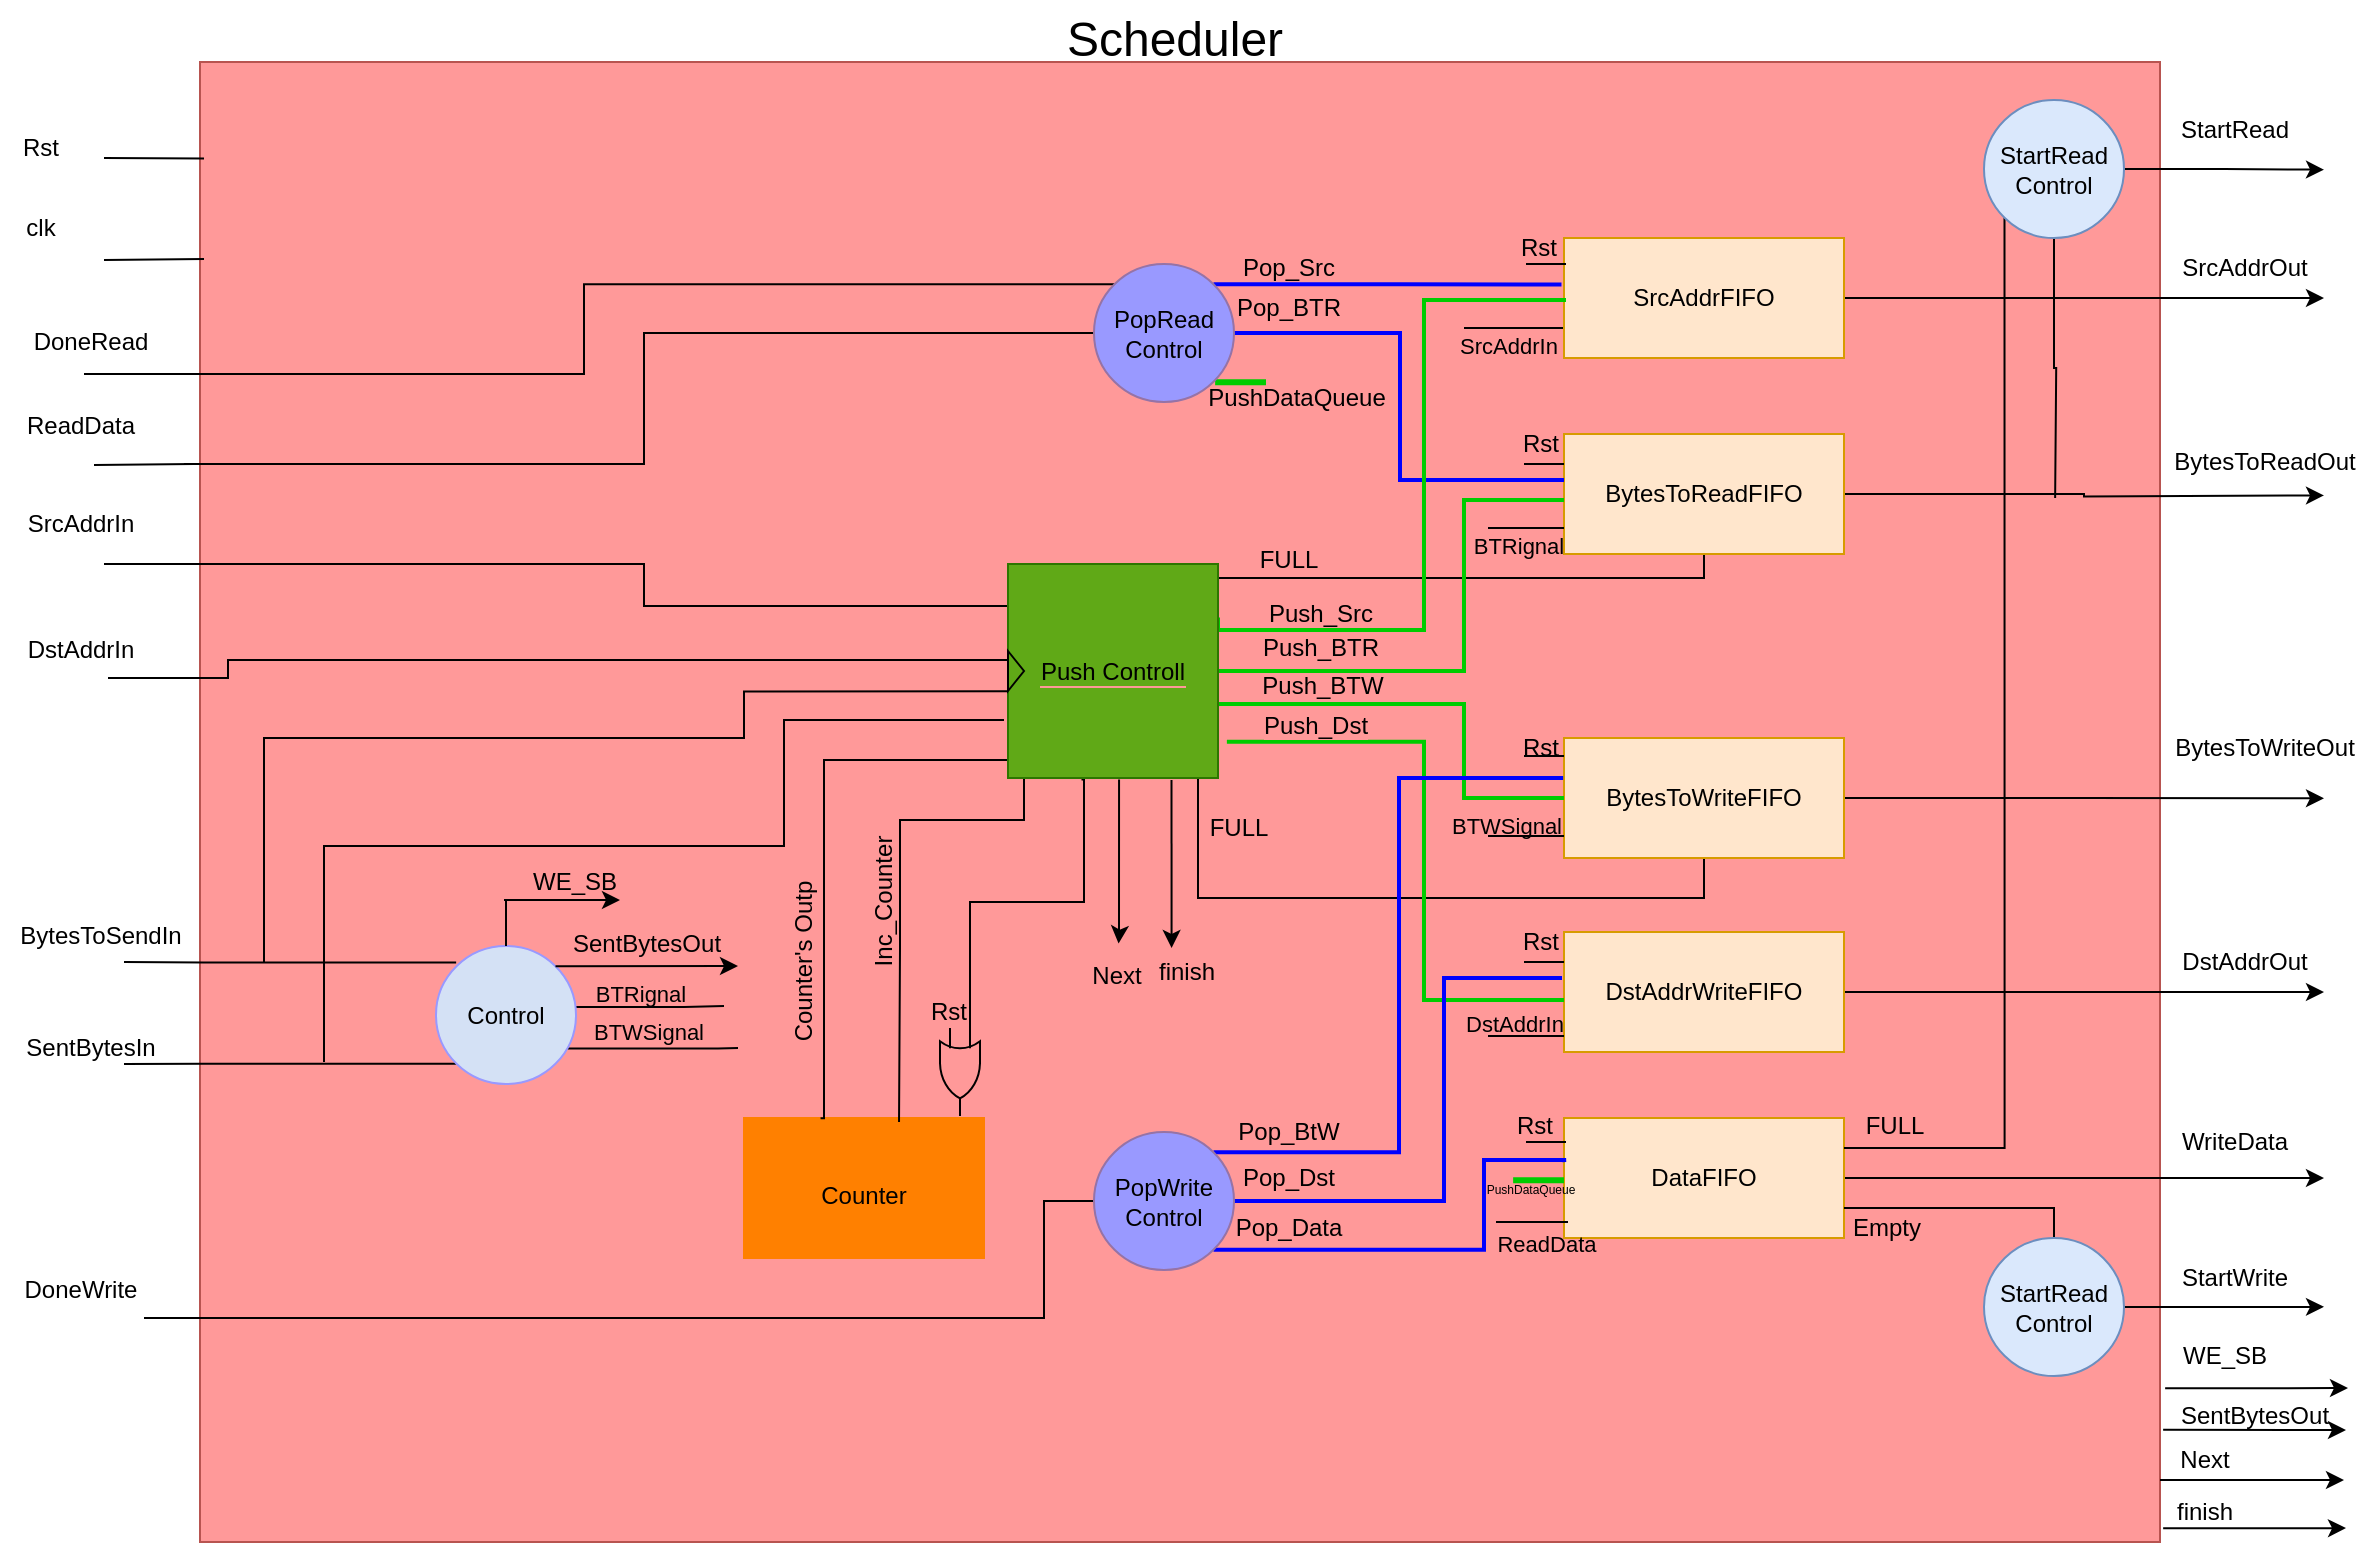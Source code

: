 <mxfile version="20.0.4" type="device"><diagram id="YXke1w_AVbXAVQJAVIRj" name="Page-1"><mxGraphModel dx="1730" dy="872" grid="1" gridSize="10" guides="1" tooltips="1" connect="1" arrows="1" fold="1" page="1" pageScale="1" pageWidth="827" pageHeight="1169" math="0" shadow="0"><root><mxCell id="0"/><mxCell id="1" parent="0"/><mxCell id="upogAvb-X7VFqYjR1FkG-8" value="&lt;font style=&quot;font-size: 24px;&quot;&gt;Scheduler&lt;/font&gt;" style="text;html=1;align=center;verticalAlign=middle;resizable=0;points=[];autosize=1;strokeColor=none;fillColor=none;" vertex="1" parent="1"><mxGeometry x="620" y="100" width="130" height="40" as="geometry"/></mxCell><mxCell id="upogAvb-X7VFqYjR1FkG-156" value="" style="rounded=0;whiteSpace=wrap;html=1;fontSize=12;fillColor=#FF9999;strokeColor=#b85450;" vertex="1" parent="1"><mxGeometry x="198" y="131" width="980" height="740" as="geometry"/></mxCell><mxCell id="upogAvb-X7VFqYjR1FkG-157" style="edgeStyle=orthogonalEdgeStyle;rounded=0;orthogonalLoop=1;jettySize=auto;html=1;exitX=0.5;exitY=1;exitDx=0;exitDy=0;entryX=0.693;entryY=0.026;entryDx=0;entryDy=0;fontSize=12;endArrow=none;endFill=0;entryPerimeter=0;" edge="1" parent="1" source="upogAvb-X7VFqYjR1FkG-159"><mxGeometry relative="1" as="geometry"><Array as="points"><mxPoint x="950" y="389"/><mxPoint x="699" y="389"/></Array><mxPoint x="699.3" y="392.314" as="targetPoint"/></mxGeometry></mxCell><mxCell id="upogAvb-X7VFqYjR1FkG-158" style="edgeStyle=orthogonalEdgeStyle;rounded=0;orthogonalLoop=1;jettySize=auto;html=1;exitX=1;exitY=0.5;exitDx=0;exitDy=0;fontSize=12;endArrow=classic;endFill=1;strokeColor=#000000;strokeWidth=1;" edge="1" parent="1" source="upogAvb-X7VFqYjR1FkG-159"><mxGeometry relative="1" as="geometry"><mxPoint x="1260" y="347.714" as="targetPoint"/></mxGeometry></mxCell><mxCell id="upogAvb-X7VFqYjR1FkG-159" value="BytesToReadFIFO" style="rounded=0;whiteSpace=wrap;html=1;fillColor=#ffe6cc;strokeColor=#d79b00;" vertex="1" parent="1"><mxGeometry x="880" y="317" width="140" height="60" as="geometry"/></mxCell><mxCell id="upogAvb-X7VFqYjR1FkG-160" style="edgeStyle=orthogonalEdgeStyle;rounded=0;orthogonalLoop=1;jettySize=auto;html=1;exitX=1;exitY=0.5;exitDx=0;exitDy=0;fontSize=12;endArrow=classic;endFill=1;strokeColor=#000000;strokeWidth=1;" edge="1" parent="1" source="upogAvb-X7VFqYjR1FkG-161"><mxGeometry relative="1" as="geometry"><mxPoint x="1260" y="249" as="targetPoint"/></mxGeometry></mxCell><mxCell id="upogAvb-X7VFqYjR1FkG-310" style="edgeStyle=orthogonalEdgeStyle;rounded=0;orthogonalLoop=1;jettySize=auto;html=1;exitX=0;exitY=0.75;exitDx=0;exitDy=0;fontSize=6;fontColor=#000000;endArrow=none;endFill=0;strokeColor=#000000;strokeWidth=1;" edge="1" parent="1" source="upogAvb-X7VFqYjR1FkG-161"><mxGeometry relative="1" as="geometry"><mxPoint x="830" y="264" as="targetPoint"/><Array as="points"><mxPoint x="830" y="264"/></Array></mxGeometry></mxCell><mxCell id="upogAvb-X7VFqYjR1FkG-161" value="SrcAddrFIFO" style="rounded=0;whiteSpace=wrap;html=1;fillColor=#ffe6cc;strokeColor=#d79b00;" vertex="1" parent="1"><mxGeometry x="880" y="219" width="140" height="60" as="geometry"/></mxCell><mxCell id="upogAvb-X7VFqYjR1FkG-162" style="edgeStyle=orthogonalEdgeStyle;rounded=0;orthogonalLoop=1;jettySize=auto;html=1;exitX=1;exitY=0.5;exitDx=0;exitDy=0;fontSize=12;endArrow=classic;endFill=1;strokeColor=#000000;strokeWidth=1;" edge="1" parent="1" source="upogAvb-X7VFqYjR1FkG-163"><mxGeometry relative="1" as="geometry"><mxPoint x="1260" y="596" as="targetPoint"/></mxGeometry></mxCell><mxCell id="upogAvb-X7VFqYjR1FkG-163" value="DstAddrWriteFIFO" style="rounded=0;whiteSpace=wrap;html=1;fillColor=#ffe6cc;strokeColor=#d79b00;" vertex="1" parent="1"><mxGeometry x="880" y="566" width="140" height="60" as="geometry"/></mxCell><mxCell id="upogAvb-X7VFqYjR1FkG-164" style="edgeStyle=orthogonalEdgeStyle;rounded=0;orthogonalLoop=1;jettySize=auto;html=1;exitX=0.5;exitY=1;exitDx=0;exitDy=0;entryX=0.67;entryY=0.976;entryDx=0;entryDy=0;entryPerimeter=0;fontSize=12;endArrow=none;endFill=0;" edge="1" parent="1" source="upogAvb-X7VFqYjR1FkG-166"><mxGeometry relative="1" as="geometry"><Array as="points"><mxPoint x="950" y="549"/><mxPoint x="697" y="549"/></Array><mxPoint x="697" y="476.864" as="targetPoint"/></mxGeometry></mxCell><mxCell id="upogAvb-X7VFqYjR1FkG-165" style="edgeStyle=orthogonalEdgeStyle;rounded=0;orthogonalLoop=1;jettySize=auto;html=1;exitX=1;exitY=0.5;exitDx=0;exitDy=0;fontSize=12;endArrow=classic;endFill=1;strokeColor=#000000;strokeWidth=1;" edge="1" parent="1" source="upogAvb-X7VFqYjR1FkG-166"><mxGeometry relative="1" as="geometry"><mxPoint x="1260" y="499.143" as="targetPoint"/></mxGeometry></mxCell><mxCell id="upogAvb-X7VFqYjR1FkG-166" value="BytesToWriteFIFO" style="rounded=0;whiteSpace=wrap;html=1;fillColor=#ffe6cc;strokeColor=#d79b00;" vertex="1" parent="1"><mxGeometry x="880" y="469" width="140" height="60" as="geometry"/></mxCell><mxCell id="upogAvb-X7VFqYjR1FkG-167" style="edgeStyle=orthogonalEdgeStyle;rounded=0;orthogonalLoop=1;jettySize=auto;html=1;fontSize=12;endArrow=none;endFill=0;exitX=0;exitY=0.5;exitDx=0;exitDy=0;" edge="1" parent="1" source="upogAvb-X7VFqYjR1FkG-215"><mxGeometry relative="1" as="geometry"><mxPoint x="190.0" y="332" as="targetPoint"/><mxPoint x="612" y="458" as="sourcePoint"/><Array as="points"><mxPoint x="420" y="267"/><mxPoint x="420" y="332"/></Array></mxGeometry></mxCell><mxCell id="upogAvb-X7VFqYjR1FkG-168" style="edgeStyle=orthogonalEdgeStyle;rounded=0;orthogonalLoop=1;jettySize=auto;html=1;exitX=1;exitY=0.5;exitDx=0;exitDy=0;fontSize=12;endArrow=classic;endFill=1;strokeColor=#000000;strokeWidth=1;" edge="1" parent="1" source="upogAvb-X7VFqYjR1FkG-169"><mxGeometry relative="1" as="geometry"><mxPoint x="1260" y="689" as="targetPoint"/></mxGeometry></mxCell><mxCell id="upogAvb-X7VFqYjR1FkG-169" value="DataFIFO" style="rounded=0;whiteSpace=wrap;html=1;fillColor=#ffe6cc;strokeColor=#d79b00;" vertex="1" parent="1"><mxGeometry x="880" y="659" width="140" height="60" as="geometry"/></mxCell><mxCell id="upogAvb-X7VFqYjR1FkG-171" value="&lt;font style=&quot;font-size: 12px;&quot;&gt;Counter&lt;/font&gt;" style="rounded=0;whiteSpace=wrap;html=1;fontSize=24;strokeColor=#FF8000;fillColor=#FF8000;" vertex="1" parent="1"><mxGeometry x="470" y="659" width="120" height="70" as="geometry"/></mxCell><mxCell id="upogAvb-X7VFqYjR1FkG-172" value="" style="endArrow=none;html=1;rounded=0;fontSize=12;" edge="1" parent="1"><mxGeometry width="50" height="50" relative="1" as="geometry"><mxPoint x="860.0" y="332" as="sourcePoint"/><mxPoint x="880.0" y="332" as="targetPoint"/></mxGeometry></mxCell><mxCell id="upogAvb-X7VFqYjR1FkG-173" value="Rst" style="text;html=1;align=center;verticalAlign=middle;resizable=0;points=[];autosize=1;strokeColor=none;fillColor=none;fontSize=12;" vertex="1" parent="1"><mxGeometry x="848" y="307" width="40" height="30" as="geometry"/></mxCell><mxCell id="upogAvb-X7VFqYjR1FkG-174" value="" style="endArrow=none;html=1;rounded=0;fontSize=12;" edge="1" parent="1"><mxGeometry width="50" height="50" relative="1" as="geometry"><mxPoint x="861" y="232.0" as="sourcePoint"/><mxPoint x="881" y="232.0" as="targetPoint"/></mxGeometry></mxCell><mxCell id="upogAvb-X7VFqYjR1FkG-175" value="Rst" style="text;html=1;align=center;verticalAlign=middle;resizable=0;points=[];autosize=1;strokeColor=none;fillColor=none;fontSize=12;" vertex="1" parent="1"><mxGeometry x="847" y="209" width="40" height="30" as="geometry"/></mxCell><mxCell id="upogAvb-X7VFqYjR1FkG-176" value="" style="endArrow=none;html=1;rounded=0;fontSize=12;" edge="1" parent="1"><mxGeometry width="50" height="50" relative="1" as="geometry"><mxPoint x="860.0" y="581" as="sourcePoint"/><mxPoint x="880.0" y="581" as="targetPoint"/></mxGeometry></mxCell><mxCell id="upogAvb-X7VFqYjR1FkG-177" value="Rst" style="text;html=1;align=center;verticalAlign=middle;resizable=0;points=[];autosize=1;strokeColor=none;fillColor=none;fontSize=12;" vertex="1" parent="1"><mxGeometry x="848" y="556" width="40" height="30" as="geometry"/></mxCell><mxCell id="upogAvb-X7VFqYjR1FkG-178" value="" style="endArrow=none;html=1;rounded=0;fontSize=12;" edge="1" parent="1"><mxGeometry width="50" height="50" relative="1" as="geometry"><mxPoint x="860.0" y="478" as="sourcePoint"/><mxPoint x="880.0" y="478" as="targetPoint"/></mxGeometry></mxCell><mxCell id="upogAvb-X7VFqYjR1FkG-179" value="Rst" style="text;html=1;align=center;verticalAlign=middle;resizable=0;points=[];autosize=1;strokeColor=none;fillColor=none;fontSize=12;" vertex="1" parent="1"><mxGeometry x="848" y="459" width="40" height="30" as="geometry"/></mxCell><mxCell id="upogAvb-X7VFqYjR1FkG-180" value="Rst" style="text;html=1;align=center;verticalAlign=middle;resizable=0;points=[];autosize=1;strokeColor=none;fillColor=none;fontSize=12;" vertex="1" parent="1"><mxGeometry x="845" y="648" width="40" height="30" as="geometry"/></mxCell><mxCell id="upogAvb-X7VFqYjR1FkG-182" value="Rst" style="text;html=1;align=center;verticalAlign=middle;resizable=0;points=[];autosize=1;strokeColor=none;fillColor=none;fontSize=12;" vertex="1" parent="1"><mxGeometry x="552" y="591" width="40" height="30" as="geometry"/></mxCell><mxCell id="upogAvb-X7VFqYjR1FkG-183" value="" style="endArrow=none;html=1;rounded=0;fontSize=12;entryX=0;entryY=0.065;entryDx=0;entryDy=0;entryPerimeter=0;" edge="1" parent="1"><mxGeometry width="50" height="50" relative="1" as="geometry"><mxPoint x="150.0" y="179" as="sourcePoint"/><mxPoint x="200.0" y="179.3" as="targetPoint"/></mxGeometry></mxCell><mxCell id="upogAvb-X7VFqYjR1FkG-184" value="Rst" style="text;html=1;align=center;verticalAlign=middle;resizable=0;points=[];autosize=1;strokeColor=none;fillColor=none;fontSize=12;" vertex="1" parent="1"><mxGeometry x="98" y="159" width="40" height="30" as="geometry"/></mxCell><mxCell id="upogAvb-X7VFqYjR1FkG-185" value="" style="endArrow=none;html=1;rounded=0;fontSize=12;entryX=0;entryY=0.146;entryDx=0;entryDy=0;entryPerimeter=0;" edge="1" parent="1"><mxGeometry width="50" height="50" relative="1" as="geometry"><mxPoint x="150.0" y="230.0" as="sourcePoint"/><mxPoint x="200.0" y="229.52" as="targetPoint"/></mxGeometry></mxCell><mxCell id="upogAvb-X7VFqYjR1FkG-186" value="clk" style="text;html=1;align=center;verticalAlign=middle;resizable=0;points=[];autosize=1;strokeColor=none;fillColor=none;fontSize=12;" vertex="1" parent="1"><mxGeometry x="98" y="199" width="40" height="30" as="geometry"/></mxCell><mxCell id="upogAvb-X7VFqYjR1FkG-187" value="SrcAddrIn" style="text;html=1;align=center;verticalAlign=middle;resizable=0;points=[];autosize=1;strokeColor=none;fillColor=none;fontSize=12;" vertex="1" parent="1"><mxGeometry x="98" y="347" width="80" height="30" as="geometry"/></mxCell><mxCell id="upogAvb-X7VFqYjR1FkG-188" value="" style="endArrow=none;html=1;rounded=0;fontSize=12;" edge="1" parent="1"><mxGeometry width="50" height="50" relative="1" as="geometry"><mxPoint x="152" y="439" as="sourcePoint"/><mxPoint x="210.0" y="439" as="targetPoint"/></mxGeometry></mxCell><mxCell id="upogAvb-X7VFqYjR1FkG-189" value="DstAddrIn&lt;span style=&quot;color: rgba(0, 0, 0, 0); font-family: monospace; font-size: 0px; text-align: start;&quot;&gt;%3CmxGraphModel%3E%3Croot%3E%3CmxCell%20id%3D%220%22%2F%3E%3CmxCell%20id%3D%221%22%20parent%3D%220%22%2F%3E%3CmxCell%20id%3D%222%22%20value%3D%22%22%20style%3D%22endArrow%3Dnone%3Bhtml%3D1%3Brounded%3D0%3BfontSize%3D12%3BentryX%3D0%3BentryY%3D0.146%3BentryDx%3D0%3BentryDy%3D0%3BentryPerimeter%3D0%3B%22%20edge%3D%221%22%20parent%3D%221%22%3E%3CmxGeometry%20width%3D%2250%22%20height%3D%2250%22%20relative%3D%221%22%20as%3D%22geometry%22%3E%3CmxPoint%20x%3D%22170%22%20y%3D%22231%22%20as%3D%22sourcePoint%22%2F%3E%3CmxPoint%20x%3D%22220%22%20y%3D%22230.52%22%20as%3D%22targetPoint%22%2F%3E%3C%2FmxGeometry%3E%3C%2FmxCell%3E%3CmxCell%20id%3D%223%22%20value%3D%22clk%22%20style%3D%22text%3Bhtml%3D1%3Balign%3Dcenter%3BverticalAlign%3Dmiddle%3Bresizable%3D0%3Bpoints%3D%5B%5D%3Bautosize%3D1%3BstrokeColor%3Dnone%3BfillColor%3Dnone%3BfontSize%3D12%3B%22%20vertex%3D%221%22%20parent%3D%221%22%3E%3CmxGeometry%20x%3D%22170%22%20y%3D%22200%22%20width%3D%2240%22%20height%3D%2230%22%20as%3D%22geometry%22%2F%3E%3C%2FmxCell%3E%3C%2Froot%3E%3C%2FmxGraphModel%3E&lt;/span&gt;" style="text;html=1;align=center;verticalAlign=middle;resizable=0;points=[];autosize=1;strokeColor=none;fillColor=none;fontSize=12;" vertex="1" parent="1"><mxGeometry x="98" y="409.5" width="80" height="30" as="geometry"/></mxCell><mxCell id="upogAvb-X7VFqYjR1FkG-191" value="BytesToSendIn" style="text;html=1;align=center;verticalAlign=middle;resizable=0;points=[];autosize=1;strokeColor=none;fillColor=none;fontSize=12;" vertex="1" parent="1"><mxGeometry x="98" y="553" width="100" height="30" as="geometry"/></mxCell><mxCell id="upogAvb-X7VFqYjR1FkG-192" value="SentBytesIn" style="text;html=1;align=center;verticalAlign=middle;resizable=0;points=[];autosize=1;strokeColor=none;fillColor=none;fontSize=12;" vertex="1" parent="1"><mxGeometry x="98" y="609" width="90" height="30" as="geometry"/></mxCell><mxCell id="upogAvb-X7VFqYjR1FkG-193" value="ReadData" style="text;html=1;align=center;verticalAlign=middle;resizable=0;points=[];autosize=1;strokeColor=none;fillColor=none;fontSize=12;" vertex="1" parent="1"><mxGeometry x="98" y="297.5" width="80" height="30" as="geometry"/></mxCell><mxCell id="upogAvb-X7VFqYjR1FkG-194" value="" style="endArrow=none;html=1;rounded=0;fontSize=12;entryX=0;entryY=0.146;entryDx=0;entryDy=0;entryPerimeter=0;" edge="1" parent="1"><mxGeometry width="50" height="50" relative="1" as="geometry"><mxPoint x="145.0" y="332.48" as="sourcePoint"/><mxPoint x="195.0" y="332" as="targetPoint"/></mxGeometry></mxCell><mxCell id="upogAvb-X7VFqYjR1FkG-195" value="DoneRead" style="text;html=1;align=center;verticalAlign=middle;resizable=0;points=[];autosize=1;strokeColor=none;fillColor=none;fontSize=12;" vertex="1" parent="1"><mxGeometry x="103" y="255.5" width="80" height="30" as="geometry"/></mxCell><mxCell id="upogAvb-X7VFqYjR1FkG-196" value="DoneWrite" style="text;html=1;align=center;verticalAlign=middle;resizable=0;points=[];autosize=1;strokeColor=none;fillColor=none;fontSize=12;" vertex="1" parent="1"><mxGeometry x="98" y="730" width="80" height="30" as="geometry"/></mxCell><mxCell id="upogAvb-X7VFqYjR1FkG-197" style="edgeStyle=orthogonalEdgeStyle;rounded=0;orthogonalLoop=1;jettySize=auto;html=1;exitX=0;exitY=0;exitDx=0;exitDy=0;fontSize=12;endArrow=none;endFill=0;" edge="1" parent="1"><mxGeometry relative="1" as="geometry"><mxPoint x="326.071" y="581.284" as="sourcePoint"/><mxPoint x="160.0" y="581" as="targetPoint"/><Array as="points"><mxPoint x="200" y="581"/></Array></mxGeometry></mxCell><mxCell id="upogAvb-X7VFqYjR1FkG-198" style="edgeStyle=orthogonalEdgeStyle;rounded=0;orthogonalLoop=1;jettySize=auto;html=1;exitX=0;exitY=1;exitDx=0;exitDy=0;fontSize=12;endArrow=none;endFill=0;" edge="1" parent="1" source="upogAvb-X7VFqYjR1FkG-203"><mxGeometry relative="1" as="geometry"><mxPoint x="326.071" y="629.716" as="sourcePoint"/><mxPoint x="160.0" y="632" as="targetPoint"/><Array as="points"><mxPoint x="200" y="632"/></Array></mxGeometry></mxCell><mxCell id="upogAvb-X7VFqYjR1FkG-199" style="edgeStyle=orthogonalEdgeStyle;rounded=0;orthogonalLoop=1;jettySize=auto;html=1;exitX=0.35;exitY=1.007;exitDx=0;exitDy=0;entryX=0;entryY=0.25;entryDx=0;entryDy=0;entryPerimeter=0;fontSize=12;endArrow=none;endFill=0;exitPerimeter=0;" edge="1" parent="1" source="upogAvb-X7VFqYjR1FkG-285" target="upogAvb-X7VFqYjR1FkG-204"><mxGeometry relative="1" as="geometry"><Array as="points"><mxPoint x="640" y="490"/><mxPoint x="640" y="551"/><mxPoint x="583" y="551"/></Array></mxGeometry></mxCell><mxCell id="upogAvb-X7VFqYjR1FkG-317" style="edgeStyle=orthogonalEdgeStyle;rounded=0;orthogonalLoop=1;jettySize=auto;html=1;exitX=1;exitY=0.5;exitDx=0;exitDy=0;fontSize=6;fontColor=#000000;endArrow=none;endFill=0;strokeColor=#000000;strokeWidth=1;" edge="1" parent="1"><mxGeometry relative="1" as="geometry"><mxPoint x="460" y="603" as="targetPoint"/><mxPoint x="386.0" y="603.5" as="sourcePoint"/><Array as="points"><mxPoint x="440" y="603"/><mxPoint x="440" y="603"/></Array></mxGeometry></mxCell><mxCell id="upogAvb-X7VFqYjR1FkG-318" style="edgeStyle=orthogonalEdgeStyle;rounded=0;orthogonalLoop=1;jettySize=auto;html=1;exitX=0.981;exitY=0.743;exitDx=0;exitDy=0;fontSize=6;fontColor=#000000;endArrow=none;endFill=0;strokeColor=#000000;strokeWidth=1;exitPerimeter=0;" edge="1" parent="1"><mxGeometry relative="1" as="geometry"><mxPoint x="467" y="624" as="targetPoint"/><mxPoint x="381.67" y="624.267" as="sourcePoint"/><Array as="points"><mxPoint x="457" y="624"/></Array></mxGeometry></mxCell><mxCell id="upogAvb-X7VFqYjR1FkG-203" value="Control" style="ellipse;whiteSpace=wrap;html=1;fontSize=12;fillColor=#D4E1F5;strokeColor=#9999FF;" vertex="1" parent="1"><mxGeometry x="316" y="573" width="70" height="69" as="geometry"/></mxCell><mxCell id="upogAvb-X7VFqYjR1FkG-204" value="" style="verticalLabelPosition=bottom;shadow=0;dashed=0;align=center;html=1;verticalAlign=top;shape=mxgraph.electrical.logic_gates.logic_gate;operation=or;fontSize=12;fillColor=none;rotation=90;" vertex="1" parent="1"><mxGeometry x="556" y="626" width="44" height="20" as="geometry"/></mxCell><mxCell id="upogAvb-X7VFqYjR1FkG-205" style="edgeStyle=orthogonalEdgeStyle;rounded=0;orthogonalLoop=1;jettySize=auto;html=1;exitX=1;exitY=0;exitDx=0;exitDy=0;fontSize=12;endArrow=classic;endFill=1;" edge="1" parent="1" source="upogAvb-X7VFqYjR1FkG-203"><mxGeometry relative="1" as="geometry"><mxPoint x="467" y="583" as="targetPoint"/><Array as="points"><mxPoint x="467" y="583"/></Array></mxGeometry></mxCell><mxCell id="upogAvb-X7VFqYjR1FkG-208" value="SentBytesOut" style="text;html=1;align=center;verticalAlign=middle;resizable=0;points=[];autosize=1;strokeColor=none;fillColor=none;fontSize=12;" vertex="1" parent="1"><mxGeometry x="371" y="557" width="100" height="30" as="geometry"/></mxCell><mxCell id="upogAvb-X7VFqYjR1FkG-210" value="" style="endArrow=none;html=1;rounded=0;fontSize=12;" edge="1" parent="1"><mxGeometry width="50" height="50" relative="1" as="geometry"><mxPoint x="861" y="671" as="sourcePoint"/><mxPoint x="881" y="671" as="targetPoint"/></mxGeometry></mxCell><mxCell id="upogAvb-X7VFqYjR1FkG-211" style="edgeStyle=orthogonalEdgeStyle;rounded=0;orthogonalLoop=1;jettySize=auto;html=1;exitX=0;exitY=0;exitDx=0;exitDy=0;fontSize=12;endArrow=none;endFill=0;" edge="1" parent="1" source="upogAvb-X7VFqYjR1FkG-215"><mxGeometry relative="1" as="geometry"><Array as="points"><mxPoint x="390" y="242"/><mxPoint x="390" y="287"/></Array><mxPoint x="140" y="287" as="targetPoint"/></mxGeometry></mxCell><mxCell id="upogAvb-X7VFqYjR1FkG-212" style="edgeStyle=orthogonalEdgeStyle;rounded=0;orthogonalLoop=1;jettySize=auto;html=1;exitX=1;exitY=0;exitDx=0;exitDy=0;entryX=-0.009;entryY=0.387;entryDx=0;entryDy=0;entryPerimeter=0;fontSize=12;endArrow=none;endFill=0;strokeColor=#0000FF;strokeWidth=2;" edge="1" parent="1" source="upogAvb-X7VFqYjR1FkG-215" target="upogAvb-X7VFqYjR1FkG-161"><mxGeometry relative="1" as="geometry"/></mxCell><mxCell id="upogAvb-X7VFqYjR1FkG-213" style="edgeStyle=orthogonalEdgeStyle;rounded=0;orthogonalLoop=1;jettySize=auto;html=1;exitX=1;exitY=0.5;exitDx=0;exitDy=0;fontSize=12;endArrow=none;endFill=0;strokeColor=#0000FF;strokeWidth=2;" edge="1" parent="1" source="upogAvb-X7VFqYjR1FkG-215"><mxGeometry relative="1" as="geometry"><mxPoint x="880" y="340" as="targetPoint"/><Array as="points"><mxPoint x="798" y="266"/><mxPoint x="798" y="340"/><mxPoint x="880" y="340"/></Array></mxGeometry></mxCell><mxCell id="upogAvb-X7VFqYjR1FkG-214" style="edgeStyle=orthogonalEdgeStyle;rounded=0;orthogonalLoop=1;jettySize=auto;html=1;exitX=1;exitY=1;exitDx=0;exitDy=0;fontSize=12;endArrow=none;endFill=0;strokeWidth=3;strokeColor=#00CC00;" edge="1" parent="1"><mxGeometry relative="1" as="geometry"><mxPoint x="731" y="291" as="targetPoint"/><mxPoint x="705.57" y="291.07" as="sourcePoint"/></mxGeometry></mxCell><mxCell id="upogAvb-X7VFqYjR1FkG-215" value="PopRead&lt;br&gt;Control" style="ellipse;whiteSpace=wrap;html=1;fontSize=12;fillColor=#9999FF;strokeColor=#9673a6;" vertex="1" parent="1"><mxGeometry x="645" y="232" width="70" height="69" as="geometry"/></mxCell><mxCell id="upogAvb-X7VFqYjR1FkG-216" value="PushDataQueue" style="text;html=1;align=center;verticalAlign=middle;resizable=0;points=[];autosize=1;strokeColor=none;fillColor=none;fontSize=12;" vertex="1" parent="1"><mxGeometry x="691" y="284" width="110" height="30" as="geometry"/></mxCell><mxCell id="upogAvb-X7VFqYjR1FkG-217" value="Pop_Src" style="text;html=1;align=center;verticalAlign=middle;resizable=0;points=[];autosize=1;strokeColor=none;fillColor=none;fontSize=12;" vertex="1" parent="1"><mxGeometry x="707" y="219" width="70" height="30" as="geometry"/></mxCell><mxCell id="upogAvb-X7VFqYjR1FkG-218" value="Pop_BTR" style="text;html=1;align=center;verticalAlign=middle;resizable=0;points=[];autosize=1;strokeColor=none;fillColor=none;fontSize=12;" vertex="1" parent="1"><mxGeometry x="702" y="239" width="80" height="30" as="geometry"/></mxCell><mxCell id="upogAvb-X7VFqYjR1FkG-219" style="edgeStyle=orthogonalEdgeStyle;rounded=0;orthogonalLoop=1;jettySize=auto;html=1;exitX=0.015;exitY=0.181;exitDx=0;exitDy=0;fontSize=12;endArrow=none;endFill=0;exitPerimeter=0;" edge="1" parent="1" source="upogAvb-X7VFqYjR1FkG-285"><mxGeometry relative="1" as="geometry"><mxPoint x="150.0" y="382" as="targetPoint"/><Array as="points"><mxPoint x="674" y="403"/><mxPoint x="420" y="403"/><mxPoint x="420" y="382"/></Array><mxPoint x="644.464" y="403.195" as="sourcePoint"/></mxGeometry></mxCell><mxCell id="upogAvb-X7VFqYjR1FkG-220" style="edgeStyle=orthogonalEdgeStyle;rounded=0;orthogonalLoop=1;jettySize=auto;html=1;fontSize=12;endArrow=none;endFill=0;" edge="1" parent="1"><mxGeometry relative="1" as="geometry"><mxPoint x="210" y="439" as="targetPoint"/><mxPoint x="602" y="430" as="sourcePoint"/><Array as="points"><mxPoint x="602" y="430"/><mxPoint x="212" y="430"/></Array></mxGeometry></mxCell><mxCell id="upogAvb-X7VFqYjR1FkG-221" style="edgeStyle=orthogonalEdgeStyle;rounded=0;orthogonalLoop=1;jettySize=auto;html=1;exitX=0.006;exitY=0.595;exitDx=0;exitDy=0;fontSize=12;endArrow=none;endFill=0;exitPerimeter=0;" edge="1" parent="1" source="upogAvb-X7VFqYjR1FkG-285"><mxGeometry relative="1" as="geometry"><mxPoint x="230.0" y="581" as="targetPoint"/><mxPoint x="630.7" y="447.138" as="sourcePoint"/><Array as="points"><mxPoint x="470" y="446"/><mxPoint x="470" y="469"/><mxPoint x="230" y="469"/></Array></mxGeometry></mxCell><mxCell id="upogAvb-X7VFqYjR1FkG-222" style="edgeStyle=orthogonalEdgeStyle;rounded=0;orthogonalLoop=1;jettySize=auto;html=1;fontSize=12;endArrow=none;endFill=0;" edge="1" parent="1"><mxGeometry relative="1" as="geometry"><mxPoint x="260.0" y="631" as="targetPoint"/><mxPoint x="600" y="460" as="sourcePoint"/><Array as="points"><mxPoint x="490" y="460"/><mxPoint x="490" y="523"/><mxPoint x="260" y="523"/></Array></mxGeometry></mxCell><mxCell id="upogAvb-X7VFqYjR1FkG-223" style="edgeStyle=orthogonalEdgeStyle;rounded=0;orthogonalLoop=1;jettySize=auto;html=1;exitX=1;exitY=0.25;exitDx=0;exitDy=0;entryX=0;entryY=0.5;entryDx=0;entryDy=0;fontSize=12;endArrow=none;endFill=0;fillColor=#cdeb8b;strokeColor=#00CC00;strokeWidth=2;" edge="1" parent="1" source="upogAvb-X7VFqYjR1FkG-285" target="upogAvb-X7VFqYjR1FkG-161"><mxGeometry relative="1" as="geometry"><Array as="points"><mxPoint x="707" y="415"/><mxPoint x="810" y="415"/><mxPoint x="810" y="250"/><mxPoint x="880" y="250"/></Array><mxPoint x="726.7" y="415.187" as="sourcePoint"/></mxGeometry></mxCell><mxCell id="upogAvb-X7VFqYjR1FkG-224" style="edgeStyle=orthogonalEdgeStyle;rounded=0;orthogonalLoop=1;jettySize=auto;html=1;exitX=1;exitY=0.5;exitDx=0;exitDy=0;fontSize=12;endArrow=none;endFill=0;fillColor=#cdeb8b;strokeColor=#00CC00;strokeWidth=2;" edge="1" parent="1" source="upogAvb-X7VFqYjR1FkG-285"><mxGeometry relative="1" as="geometry"><Array as="points"><mxPoint x="830" y="436"/><mxPoint x="830" y="350"/><mxPoint x="880" y="350"/></Array><mxPoint x="730.0" y="434.5" as="sourcePoint"/><mxPoint x="880" y="350" as="targetPoint"/></mxGeometry></mxCell><mxCell id="upogAvb-X7VFqYjR1FkG-225" style="edgeStyle=orthogonalEdgeStyle;rounded=0;orthogonalLoop=1;jettySize=auto;html=1;exitX=1.004;exitY=0.664;exitDx=0;exitDy=0;entryX=0;entryY=0.5;entryDx=0;entryDy=0;fontSize=12;endArrow=none;endFill=0;exitPerimeter=0;fillColor=#cdeb8b;strokeColor=#00CC00;strokeWidth=2;" edge="1" parent="1" target="upogAvb-X7VFqYjR1FkG-166" source="upogAvb-X7VFqYjR1FkG-285"><mxGeometry relative="1" as="geometry"><mxPoint x="724.6" y="451.687" as="sourcePoint"/><mxPoint x="879" y="491" as="targetPoint"/><Array as="points"><mxPoint x="707" y="452"/><mxPoint x="830" y="452"/><mxPoint x="830" y="499"/></Array></mxGeometry></mxCell><mxCell id="upogAvb-X7VFqYjR1FkG-226" style="edgeStyle=orthogonalEdgeStyle;rounded=0;orthogonalLoop=1;jettySize=auto;html=1;exitX=1;exitY=1;exitDx=0;exitDy=0;fontSize=12;endArrow=none;endFill=0;fillColor=#cdeb8b;strokeColor=#00CC00;strokeWidth=2;" edge="1" parent="1"><mxGeometry relative="1" as="geometry"><mxPoint x="711.441" y="470.89" as="sourcePoint"/><mxPoint x="880" y="600" as="targetPoint"/><Array as="points"><mxPoint x="810" y="471"/><mxPoint x="810" y="600"/><mxPoint x="880" y="600"/></Array></mxGeometry></mxCell><mxCell id="upogAvb-X7VFqYjR1FkG-227" style="edgeStyle=orthogonalEdgeStyle;rounded=0;orthogonalLoop=1;jettySize=auto;html=1;exitX=0.001;exitY=0.848;exitDx=0;exitDy=0;fontSize=12;endArrow=none;endFill=0;strokeColor=#000000;strokeWidth=1;exitPerimeter=0;entryX=0.319;entryY=0.002;entryDx=0;entryDy=0;entryPerimeter=0;" edge="1" parent="1" source="upogAvb-X7VFqYjR1FkG-285" target="upogAvb-X7VFqYjR1FkG-171"><mxGeometry relative="1" as="geometry"><mxPoint x="680" y="479.0" as="sourcePoint"/><Array as="points"><mxPoint x="602" y="480"/><mxPoint x="510" y="480"/><mxPoint x="510" y="659"/></Array></mxGeometry></mxCell><mxCell id="upogAvb-X7VFqYjR1FkG-229" value="FULL" style="text;html=1;align=center;verticalAlign=middle;resizable=0;points=[];autosize=1;strokeColor=none;fillColor=none;fontSize=12;" vertex="1" parent="1"><mxGeometry x="717" y="365" width="50" height="30" as="geometry"/></mxCell><mxCell id="upogAvb-X7VFqYjR1FkG-230" value="FULL" style="text;html=1;align=center;verticalAlign=middle;resizable=0;points=[];autosize=1;strokeColor=none;fillColor=none;fontSize=12;" vertex="1" parent="1"><mxGeometry x="692" y="499" width="50" height="30" as="geometry"/></mxCell><mxCell id="upogAvb-X7VFqYjR1FkG-231" value="Push_Src" style="text;html=1;align=center;verticalAlign=middle;resizable=0;points=[];autosize=1;strokeColor=none;fillColor=none;fontSize=12;" vertex="1" parent="1"><mxGeometry x="718" y="392" width="80" height="30" as="geometry"/></mxCell><mxCell id="upogAvb-X7VFqYjR1FkG-232" value="Push_BTR" style="text;html=1;align=center;verticalAlign=middle;resizable=0;points=[];autosize=1;strokeColor=none;fillColor=none;fontSize=12;" vertex="1" parent="1"><mxGeometry x="718" y="409" width="80" height="30" as="geometry"/></mxCell><mxCell id="upogAvb-X7VFqYjR1FkG-233" value="Push_BTW" style="text;html=1;align=center;verticalAlign=middle;resizable=0;points=[];autosize=1;strokeColor=none;fillColor=none;fontSize=12;" vertex="1" parent="1"><mxGeometry x="719" y="428" width="80" height="30" as="geometry"/></mxCell><mxCell id="upogAvb-X7VFqYjR1FkG-234" value="&lt;span style=&quot;color: rgb(0, 0, 0); font-family: Helvetica; font-size: 12px; font-style: normal; font-variant-ligatures: normal; font-variant-caps: normal; font-weight: 400; letter-spacing: normal; orphans: 2; text-align: center; text-indent: 0px; text-transform: none; widows: 2; word-spacing: 0px; -webkit-text-stroke-width: 0px; text-decoration-thickness: initial; text-decoration-style: initial; text-decoration-color: initial; float: none; display: inline !important; background-color: rgb(255, 153, 153);&quot;&gt;Push_Dst&lt;/span&gt;" style="text;whiteSpace=wrap;html=1;fontSize=12;" vertex="1" parent="1"><mxGeometry x="728" y="449" width="60" height="31" as="geometry"/></mxCell><mxCell id="upogAvb-X7VFqYjR1FkG-235" style="edgeStyle=orthogonalEdgeStyle;rounded=0;orthogonalLoop=1;jettySize=auto;html=1;exitX=1;exitY=0;exitDx=0;exitDy=0;entryX=-0.003;entryY=0.334;entryDx=0;entryDy=0;fontSize=12;endArrow=none;endFill=0;strokeColor=#0000FF;strokeWidth=2;entryPerimeter=0;" edge="1" parent="1" source="upogAvb-X7VFqYjR1FkG-239" target="upogAvb-X7VFqYjR1FkG-166"><mxGeometry relative="1" as="geometry"/></mxCell><mxCell id="upogAvb-X7VFqYjR1FkG-236" style="edgeStyle=orthogonalEdgeStyle;rounded=0;orthogonalLoop=1;jettySize=auto;html=1;exitX=1;exitY=0.5;exitDx=0;exitDy=0;entryX=-0.007;entryY=0.391;entryDx=0;entryDy=0;fontSize=12;endArrow=none;endFill=0;strokeColor=#0000FF;strokeWidth=2;entryPerimeter=0;" edge="1" parent="1" source="upogAvb-X7VFqYjR1FkG-239" target="upogAvb-X7VFqYjR1FkG-163"><mxGeometry relative="1" as="geometry"><Array as="points"><mxPoint x="820" y="701"/><mxPoint x="820" y="589"/><mxPoint x="879" y="589"/></Array></mxGeometry></mxCell><mxCell id="upogAvb-X7VFqYjR1FkG-237" style="edgeStyle=orthogonalEdgeStyle;rounded=0;orthogonalLoop=1;jettySize=auto;html=1;exitX=1;exitY=1;exitDx=0;exitDy=0;entryX=0.001;entryY=0.368;entryDx=0;entryDy=0;fontSize=12;endArrow=none;endFill=0;strokeColor=#0000FF;strokeWidth=2;entryPerimeter=0;" edge="1" parent="1" source="upogAvb-X7VFqYjR1FkG-239" target="upogAvb-X7VFqYjR1FkG-169"><mxGeometry relative="1" as="geometry"><Array as="points"><mxPoint x="840" y="725"/><mxPoint x="840" y="680"/><mxPoint x="880" y="680"/></Array></mxGeometry></mxCell><mxCell id="upogAvb-X7VFqYjR1FkG-238" style="edgeStyle=orthogonalEdgeStyle;rounded=0;orthogonalLoop=1;jettySize=auto;html=1;exitX=0;exitY=0.5;exitDx=0;exitDy=0;fontSize=12;endArrow=none;endFill=0;strokeColor=#000000;strokeWidth=1;" edge="1" parent="1" source="upogAvb-X7VFqYjR1FkG-239"><mxGeometry relative="1" as="geometry"><mxPoint x="170.0" y="759" as="targetPoint"/><Array as="points"><mxPoint x="620" y="701"/><mxPoint x="620" y="759"/></Array></mxGeometry></mxCell><mxCell id="upogAvb-X7VFqYjR1FkG-239" value="PopWrite&lt;br&gt;Control" style="ellipse;whiteSpace=wrap;html=1;fontSize=12;fillColor=#9999FF;strokeColor=#9673a6;" vertex="1" parent="1"><mxGeometry x="645" y="666" width="70" height="69" as="geometry"/></mxCell><mxCell id="upogAvb-X7VFqYjR1FkG-241" value="Pop_BtW" style="text;html=1;align=center;verticalAlign=middle;resizable=0;points=[];autosize=1;strokeColor=none;fillColor=none;fontSize=12;" vertex="1" parent="1"><mxGeometry x="707" y="651" width="70" height="30" as="geometry"/></mxCell><mxCell id="upogAvb-X7VFqYjR1FkG-242" value="Pop_Dst" style="text;html=1;align=center;verticalAlign=middle;resizable=0;points=[];autosize=1;strokeColor=none;fillColor=none;fontSize=12;" vertex="1" parent="1"><mxGeometry x="707" y="674" width="70" height="30" as="geometry"/></mxCell><mxCell id="upogAvb-X7VFqYjR1FkG-243" value="Pop_Data" style="text;html=1;align=center;verticalAlign=middle;resizable=0;points=[];autosize=1;strokeColor=none;fillColor=none;fontSize=12;" vertex="1" parent="1"><mxGeometry x="702" y="699" width="80" height="30" as="geometry"/></mxCell><mxCell id="upogAvb-X7VFqYjR1FkG-244" value="Inc_Counter" style="text;html=1;align=center;verticalAlign=middle;resizable=0;points=[];autosize=1;strokeColor=none;fillColor=none;fontSize=12;rotation=-90;" vertex="1" parent="1"><mxGeometry x="495" y="536" width="90" height="30" as="geometry"/></mxCell><mxCell id="upogAvb-X7VFqYjR1FkG-245" value="Counter's Outp" style="text;html=1;align=center;verticalAlign=middle;resizable=0;points=[];autosize=1;strokeColor=none;fillColor=none;fontSize=12;rotation=-90;" vertex="1" parent="1"><mxGeometry x="450" y="566" width="100" height="30" as="geometry"/></mxCell><mxCell id="upogAvb-X7VFqYjR1FkG-246" style="edgeStyle=orthogonalEdgeStyle;rounded=0;orthogonalLoop=1;jettySize=auto;html=1;exitX=0;exitY=1;exitDx=0;exitDy=0;fontSize=12;endArrow=none;endFill=0;strokeColor=#000000;strokeWidth=1;entryX=1;entryY=0.25;entryDx=0;entryDy=0;" edge="1" parent="1" source="upogAvb-X7VFqYjR1FkG-249" target="upogAvb-X7VFqYjR1FkG-169"><mxGeometry relative="1" as="geometry"><mxPoint x="1099.857" y="689" as="targetPoint"/><Array as="points"><mxPoint x="1100" y="674"/></Array></mxGeometry></mxCell><mxCell id="upogAvb-X7VFqYjR1FkG-247" style="edgeStyle=orthogonalEdgeStyle;rounded=0;orthogonalLoop=1;jettySize=auto;html=1;exitX=0.5;exitY=1;exitDx=0;exitDy=0;fontSize=12;endArrow=none;endFill=0;strokeColor=#000000;strokeWidth=1;" edge="1" parent="1" source="upogAvb-X7VFqYjR1FkG-249"><mxGeometry relative="1" as="geometry"><mxPoint x="1125.571" y="349" as="targetPoint"/></mxGeometry></mxCell><mxCell id="upogAvb-X7VFqYjR1FkG-248" style="edgeStyle=orthogonalEdgeStyle;rounded=0;orthogonalLoop=1;jettySize=auto;html=1;exitX=1;exitY=0.5;exitDx=0;exitDy=0;fontSize=12;endArrow=classic;endFill=1;strokeColor=#000000;strokeWidth=1;" edge="1" parent="1" source="upogAvb-X7VFqYjR1FkG-249"><mxGeometry relative="1" as="geometry"><mxPoint x="1260" y="184.857" as="targetPoint"/></mxGeometry></mxCell><mxCell id="upogAvb-X7VFqYjR1FkG-249" value="StartRead&lt;br&gt;Control" style="ellipse;whiteSpace=wrap;html=1;fontSize=12;fillColor=#dae8fc;strokeColor=#6c8ebf;" vertex="1" parent="1"><mxGeometry x="1090" y="150" width="70" height="69" as="geometry"/></mxCell><mxCell id="upogAvb-X7VFqYjR1FkG-250" value="FULL" style="text;html=1;align=center;verticalAlign=middle;resizable=0;points=[];autosize=1;strokeColor=none;fillColor=none;fontSize=12;" vertex="1" parent="1"><mxGeometry x="1020" y="648" width="50" height="30" as="geometry"/></mxCell><mxCell id="upogAvb-X7VFqYjR1FkG-251" value="StartRead" style="text;html=1;align=center;verticalAlign=middle;resizable=0;points=[];autosize=1;strokeColor=none;fillColor=none;fontSize=12;" vertex="1" parent="1"><mxGeometry x="1175" y="150" width="80" height="30" as="geometry"/></mxCell><mxCell id="upogAvb-X7VFqYjR1FkG-252" style="edgeStyle=orthogonalEdgeStyle;rounded=0;orthogonalLoop=1;jettySize=auto;html=1;exitX=0.5;exitY=0;exitDx=0;exitDy=0;fontSize=12;endArrow=none;endFill=0;strokeColor=#000000;strokeWidth=1;entryX=1;entryY=0.75;entryDx=0;entryDy=0;" edge="1" parent="1" source="upogAvb-X7VFqYjR1FkG-254" target="upogAvb-X7VFqYjR1FkG-169"><mxGeometry relative="1" as="geometry"><mxPoint x="1125.571" y="689" as="targetPoint"/><Array as="points"><mxPoint x="1125" y="704"/></Array></mxGeometry></mxCell><mxCell id="upogAvb-X7VFqYjR1FkG-253" style="edgeStyle=orthogonalEdgeStyle;rounded=0;orthogonalLoop=1;jettySize=auto;html=1;exitX=1;exitY=0.5;exitDx=0;exitDy=0;fontSize=12;endArrow=classic;endFill=1;strokeColor=#000000;strokeWidth=1;" edge="1" parent="1" source="upogAvb-X7VFqYjR1FkG-254"><mxGeometry relative="1" as="geometry"><mxPoint x="1260" y="753.429" as="targetPoint"/></mxGeometry></mxCell><mxCell id="upogAvb-X7VFqYjR1FkG-254" value="StartRead&lt;br&gt;Control" style="ellipse;whiteSpace=wrap;html=1;fontSize=12;fillColor=#dae8fc;strokeColor=#6c8ebf;" vertex="1" parent="1"><mxGeometry x="1090" y="719" width="70" height="69" as="geometry"/></mxCell><mxCell id="upogAvb-X7VFqYjR1FkG-255" value="StartWrite" style="text;html=1;align=center;verticalAlign=middle;resizable=0;points=[];autosize=1;strokeColor=none;fillColor=none;fontSize=12;" vertex="1" parent="1"><mxGeometry x="1175" y="724" width="80" height="30" as="geometry"/></mxCell><mxCell id="upogAvb-X7VFqYjR1FkG-259" value="SrcAddrOut" style="text;html=1;align=center;verticalAlign=middle;resizable=0;points=[];autosize=1;strokeColor=none;fillColor=none;fontSize=12;" vertex="1" parent="1"><mxGeometry x="1175" y="219" width="90" height="30" as="geometry"/></mxCell><mxCell id="upogAvb-X7VFqYjR1FkG-260" value="BytesToReadOut" style="text;html=1;align=center;verticalAlign=middle;resizable=0;points=[];autosize=1;strokeColor=none;fillColor=none;fontSize=12;" vertex="1" parent="1"><mxGeometry x="1175" y="315.5" width="110" height="30" as="geometry"/></mxCell><mxCell id="upogAvb-X7VFqYjR1FkG-261" value="BytesToWriteOut" style="text;html=1;align=center;verticalAlign=middle;resizable=0;points=[];autosize=1;strokeColor=none;fillColor=none;fontSize=12;" vertex="1" parent="1"><mxGeometry x="1175" y="459" width="110" height="30" as="geometry"/></mxCell><mxCell id="upogAvb-X7VFqYjR1FkG-262" value="DstAddrOut" style="text;html=1;align=center;verticalAlign=middle;resizable=0;points=[];autosize=1;strokeColor=none;fillColor=none;fontSize=12;" vertex="1" parent="1"><mxGeometry x="1175" y="566" width="90" height="30" as="geometry"/></mxCell><mxCell id="upogAvb-X7VFqYjR1FkG-264" value="WriteData" style="text;html=1;align=center;verticalAlign=middle;resizable=0;points=[];autosize=1;strokeColor=none;fillColor=none;fontSize=12;" vertex="1" parent="1"><mxGeometry x="1175" y="656" width="80" height="30" as="geometry"/></mxCell><mxCell id="upogAvb-X7VFqYjR1FkG-270" style="edgeStyle=orthogonalEdgeStyle;rounded=0;orthogonalLoop=1;jettySize=auto;html=1;fontSize=12;endArrow=classic;endFill=1;" edge="1" parent="1"><mxGeometry relative="1" as="geometry"><mxPoint x="1270" y="840" as="targetPoint"/><Array as="points"><mxPoint x="1187" y="840"/></Array><mxPoint x="1178" y="840" as="sourcePoint"/></mxGeometry></mxCell><mxCell id="upogAvb-X7VFqYjR1FkG-271" style="edgeStyle=orthogonalEdgeStyle;rounded=0;orthogonalLoop=1;jettySize=auto;html=1;exitX=1;exitY=1;exitDx=0;exitDy=0;fontSize=12;endArrow=classic;endFill=1;" edge="1" parent="1"><mxGeometry relative="1" as="geometry"><mxPoint x="1271.0" y="864" as="targetPoint"/><Array as="points"><mxPoint x="1261" y="864"/><mxPoint x="1261" y="864"/></Array><mxPoint x="1179.57" y="864.07" as="sourcePoint"/></mxGeometry></mxCell><mxCell id="upogAvb-X7VFqYjR1FkG-274" style="edgeStyle=orthogonalEdgeStyle;rounded=0;orthogonalLoop=1;jettySize=auto;html=1;exitX=1;exitY=0;exitDx=0;exitDy=0;fontSize=12;endArrow=classic;endFill=1;" edge="1" parent="1"><mxGeometry relative="1" as="geometry"><mxPoint x="1271.0" y="815" as="targetPoint"/><Array as="points"><mxPoint x="1271" y="815"/></Array><mxPoint x="1179.57" y="814.93" as="sourcePoint"/></mxGeometry></mxCell><mxCell id="upogAvb-X7VFqYjR1FkG-275" value="finish" style="text;html=1;align=center;verticalAlign=middle;resizable=0;points=[];autosize=1;strokeColor=none;fillColor=none;fontSize=12;" vertex="1" parent="1"><mxGeometry x="1175" y="841" width="50" height="30" as="geometry"/></mxCell><mxCell id="upogAvb-X7VFqYjR1FkG-276" value="Next" style="text;html=1;align=center;verticalAlign=middle;resizable=0;points=[];autosize=1;strokeColor=none;fillColor=none;fontSize=12;" vertex="1" parent="1"><mxGeometry x="1175" y="815" width="50" height="30" as="geometry"/></mxCell><mxCell id="upogAvb-X7VFqYjR1FkG-277" value="SentBytesOut" style="text;html=1;align=center;verticalAlign=middle;resizable=0;points=[];autosize=1;strokeColor=none;fillColor=none;fontSize=12;" vertex="1" parent="1"><mxGeometry x="1175" y="793" width="100" height="30" as="geometry"/></mxCell><mxCell id="upogAvb-X7VFqYjR1FkG-278" value="WE_SB" style="text;html=1;align=center;verticalAlign=middle;resizable=0;points=[];autosize=1;strokeColor=none;fillColor=none;fontSize=12;" vertex="1" parent="1"><mxGeometry x="1175" y="763" width="70" height="30" as="geometry"/></mxCell><mxCell id="upogAvb-X7VFqYjR1FkG-282" style="edgeStyle=orthogonalEdgeStyle;rounded=0;orthogonalLoop=1;jettySize=auto;html=1;exitX=1;exitY=1;exitDx=0;exitDy=0;fontSize=12;endArrow=classic;endFill=1;" edge="1" parent="1"><mxGeometry relative="1" as="geometry"><mxPoint x="1272" y="794" as="targetPoint"/><Array as="points"><mxPoint x="1242" y="794"/><mxPoint x="1242" y="794"/></Array><mxPoint x="1180.57" y="794.07" as="sourcePoint"/></mxGeometry></mxCell><mxCell id="upogAvb-X7VFqYjR1FkG-307" style="edgeStyle=orthogonalEdgeStyle;rounded=0;orthogonalLoop=1;jettySize=auto;html=1;entryX=0.646;entryY=0.029;entryDx=0;entryDy=0;entryPerimeter=0;fontSize=6;fontColor=#000000;endArrow=none;endFill=0;strokeColor=#000000;strokeWidth=1;" edge="1" parent="1" source="upogAvb-X7VFqYjR1FkG-285" target="upogAvb-X7VFqYjR1FkG-171"><mxGeometry relative="1" as="geometry"><mxPoint x="610" y="490" as="sourcePoint"/><Array as="points"><mxPoint x="610" y="510"/><mxPoint x="548" y="510"/><mxPoint x="548" y="574"/></Array></mxGeometry></mxCell><mxCell id="upogAvb-X7VFqYjR1FkG-285" value="&lt;span style=&quot;background-color: rgb(96, 169, 23);&quot;&gt;&lt;font color=&quot;#000000&quot;&gt;Push Controll&lt;/font&gt;&lt;/span&gt;" style="rounded=0;whiteSpace=wrap;html=1;labelBackgroundColor=#FF9999;fontSize=12;strokeColor=#2D7600;fillColor=#60A917;fontColor=#ffffff;" vertex="1" parent="1"><mxGeometry x="602" y="382" width="105" height="107" as="geometry"/></mxCell><mxCell id="upogAvb-X7VFqYjR1FkG-289" value="" style="triangle;whiteSpace=wrap;html=1;fontSize=12;fillColor=none;" vertex="1" parent="1"><mxGeometry x="602" y="425.5" width="8" height="20" as="geometry"/></mxCell><mxCell id="upogAvb-X7VFqYjR1FkG-291" style="edgeStyle=orthogonalEdgeStyle;rounded=0;orthogonalLoop=1;jettySize=auto;html=1;exitX=0.386;exitY=1.007;exitDx=0;exitDy=0;fontSize=12;endArrow=classic;endFill=1;exitPerimeter=0;entryX=0.526;entryY=-0.041;entryDx=0;entryDy=0;entryPerimeter=0;" edge="1" parent="1" target="upogAvb-X7VFqYjR1FkG-294"><mxGeometry relative="1" as="geometry"><mxPoint x="657.059" y="582" as="targetPoint"/><Array as="points"><mxPoint x="657" y="569"/></Array><mxPoint x="657.53" y="489.749" as="sourcePoint"/></mxGeometry></mxCell><mxCell id="upogAvb-X7VFqYjR1FkG-292" style="edgeStyle=orthogonalEdgeStyle;rounded=0;orthogonalLoop=1;jettySize=auto;html=1;exitX=0.75;exitY=1;exitDx=0;exitDy=0;fontSize=12;endArrow=classic;endFill=1;" edge="1" parent="1"><mxGeometry relative="1" as="geometry"><mxPoint x="684" y="574" as="targetPoint"/><Array as="points"><mxPoint x="684" y="574"/></Array><mxPoint x="683.75" y="490" as="sourcePoint"/></mxGeometry></mxCell><mxCell id="upogAvb-X7VFqYjR1FkG-294" value="Next" style="text;html=1;align=center;verticalAlign=middle;resizable=0;points=[];autosize=1;strokeColor=none;fillColor=none;fontSize=12;" vertex="1" parent="1"><mxGeometry x="631" y="573" width="50" height="30" as="geometry"/></mxCell><mxCell id="upogAvb-X7VFqYjR1FkG-295" value="finish" style="text;html=1;align=center;verticalAlign=middle;resizable=0;points=[];autosize=1;strokeColor=none;fillColor=none;fontSize=12;" vertex="1" parent="1"><mxGeometry x="666" y="571" width="50" height="30" as="geometry"/></mxCell><mxCell id="upogAvb-X7VFqYjR1FkG-298" style="edgeStyle=orthogonalEdgeStyle;rounded=0;orthogonalLoop=1;jettySize=auto;html=1;exitX=0.5;exitY=0;exitDx=0;exitDy=0;fontSize=12;fontColor=#000000;endArrow=classic;endFill=1;strokeColor=#000000;strokeWidth=1;" edge="1" parent="1" source="upogAvb-X7VFqYjR1FkG-203"><mxGeometry relative="1" as="geometry"><mxPoint x="380.0" y="629.5" as="sourcePoint"/><mxPoint x="408" y="550.0" as="targetPoint"/><Array as="points"><mxPoint x="350" y="550"/><mxPoint x="350" y="550"/></Array></mxGeometry></mxCell><mxCell id="upogAvb-X7VFqYjR1FkG-300" style="edgeStyle=orthogonalEdgeStyle;rounded=0;orthogonalLoop=1;jettySize=auto;html=1;exitX=1;exitY=1;exitDx=0;exitDy=0;fontSize=12;endArrow=none;endFill=0;strokeWidth=3;strokeColor=#00CC00;" edge="1" parent="1"><mxGeometry relative="1" as="geometry"><mxPoint x="880" y="690" as="targetPoint"/><mxPoint x="854.57" y="690.07" as="sourcePoint"/></mxGeometry></mxCell><mxCell id="upogAvb-X7VFqYjR1FkG-302" value="&lt;font style=&quot;font-size: 6px;&quot;&gt;PushDataQueue&lt;/font&gt;" style="text;html=1;align=center;verticalAlign=middle;resizable=0;points=[];autosize=1;strokeColor=none;fillColor=none;fontSize=12;" vertex="1" parent="1"><mxGeometry x="828" y="678" width="70" height="30" as="geometry"/></mxCell><mxCell id="upogAvb-X7VFqYjR1FkG-308" value="WE_SB" style="text;html=1;align=center;verticalAlign=middle;resizable=0;points=[];autosize=1;strokeColor=none;fillColor=none;fontSize=12;" vertex="1" parent="1"><mxGeometry x="350" y="526" width="70" height="30" as="geometry"/></mxCell><mxCell id="upogAvb-X7VFqYjR1FkG-311" style="edgeStyle=orthogonalEdgeStyle;rounded=0;orthogonalLoop=1;jettySize=auto;html=1;fontSize=6;fontColor=#000000;endArrow=none;endFill=0;strokeColor=#000000;strokeWidth=1;" edge="1" parent="1"><mxGeometry relative="1" as="geometry"><mxPoint x="842" y="364" as="targetPoint"/><mxPoint x="880" y="364" as="sourcePoint"/><Array as="points"><mxPoint x="842" y="364"/></Array></mxGeometry></mxCell><mxCell id="upogAvb-X7VFqYjR1FkG-314" style="edgeStyle=orthogonalEdgeStyle;rounded=0;orthogonalLoop=1;jettySize=auto;html=1;fontSize=6;fontColor=#000000;endArrow=none;endFill=0;strokeColor=#000000;strokeWidth=1;" edge="1" parent="1"><mxGeometry relative="1" as="geometry"><mxPoint x="842" y="518" as="targetPoint"/><mxPoint x="880" y="518" as="sourcePoint"/><Array as="points"><mxPoint x="842" y="518"/></Array></mxGeometry></mxCell><mxCell id="upogAvb-X7VFqYjR1FkG-315" style="edgeStyle=orthogonalEdgeStyle;rounded=0;orthogonalLoop=1;jettySize=auto;html=1;fontSize=6;fontColor=#000000;endArrow=none;endFill=0;strokeColor=#000000;strokeWidth=1;" edge="1" parent="1"><mxGeometry relative="1" as="geometry"><mxPoint x="842" y="618" as="targetPoint"/><mxPoint x="880" y="618" as="sourcePoint"/><Array as="points"><mxPoint x="842" y="618"/></Array></mxGeometry></mxCell><mxCell id="upogAvb-X7VFqYjR1FkG-316" style="edgeStyle=orthogonalEdgeStyle;rounded=0;orthogonalLoop=1;jettySize=auto;html=1;fontSize=6;fontColor=#000000;endArrow=none;endFill=0;strokeColor=#000000;strokeWidth=1;" edge="1" parent="1"><mxGeometry relative="1" as="geometry"><mxPoint x="846" y="711" as="targetPoint"/><mxPoint x="882" y="711" as="sourcePoint"/><Array as="points"><mxPoint x="846" y="711"/></Array></mxGeometry></mxCell><mxCell id="upogAvb-X7VFqYjR1FkG-319" value="&lt;font style=&quot;font-size: 11px;&quot;&gt;BTRignal&lt;/font&gt;" style="text;html=1;align=center;verticalAlign=middle;resizable=0;points=[];autosize=1;strokeColor=none;fillColor=none;fontSize=6;fontColor=#000000;" vertex="1" parent="1"><mxGeometry x="383" y="582" width="70" height="30" as="geometry"/></mxCell><mxCell id="upogAvb-X7VFqYjR1FkG-321" value="&lt;font style=&quot;font-size: 11px;&quot;&gt;BTRignal&lt;/font&gt;" style="text;html=1;align=center;verticalAlign=middle;resizable=0;points=[];autosize=1;strokeColor=none;fillColor=none;fontSize=6;fontColor=#000000;" vertex="1" parent="1"><mxGeometry x="822" y="358" width="70" height="30" as="geometry"/></mxCell><mxCell id="upogAvb-X7VFqYjR1FkG-322" value="BTWSignal" style="text;html=1;align=center;verticalAlign=middle;resizable=0;points=[];autosize=1;strokeColor=none;fillColor=none;fontSize=11;fontColor=#000000;" vertex="1" parent="1"><mxGeometry x="382" y="601" width="80" height="30" as="geometry"/></mxCell><mxCell id="upogAvb-X7VFqYjR1FkG-323" value="BTWSignal" style="text;html=1;align=center;verticalAlign=middle;resizable=0;points=[];autosize=1;strokeColor=none;fillColor=none;fontSize=11;fontColor=#000000;" vertex="1" parent="1"><mxGeometry x="811" y="498" width="80" height="30" as="geometry"/></mxCell><mxCell id="upogAvb-X7VFqYjR1FkG-324" value="SrcAddrIn" style="text;html=1;align=center;verticalAlign=middle;resizable=0;points=[];autosize=1;strokeColor=none;fillColor=none;fontSize=11;fontColor=#000000;" vertex="1" parent="1"><mxGeometry x="817" y="257.5" width="70" height="30" as="geometry"/></mxCell><mxCell id="upogAvb-X7VFqYjR1FkG-325" value="DstAddrIn" style="text;html=1;align=center;verticalAlign=middle;resizable=0;points=[];autosize=1;strokeColor=none;fillColor=none;fontSize=11;fontColor=#000000;" vertex="1" parent="1"><mxGeometry x="820" y="597" width="70" height="30" as="geometry"/></mxCell><mxCell id="upogAvb-X7VFqYjR1FkG-327" value="ReadData" style="text;html=1;align=center;verticalAlign=middle;resizable=0;points=[];autosize=1;strokeColor=none;fillColor=none;fontSize=11;fontColor=#000000;" vertex="1" parent="1"><mxGeometry x="836" y="707" width="70" height="30" as="geometry"/></mxCell><mxCell id="upogAvb-X7VFqYjR1FkG-329" value="&lt;font style=&quot;font-size: 12px;&quot;&gt;Empty&lt;/font&gt;" style="text;html=1;align=center;verticalAlign=middle;resizable=0;points=[];autosize=1;strokeColor=none;fillColor=none;fontSize=11;fontColor=#000000;" vertex="1" parent="1"><mxGeometry x="1011" y="699" width="60" height="30" as="geometry"/></mxCell></root></mxGraphModel></diagram></mxfile>